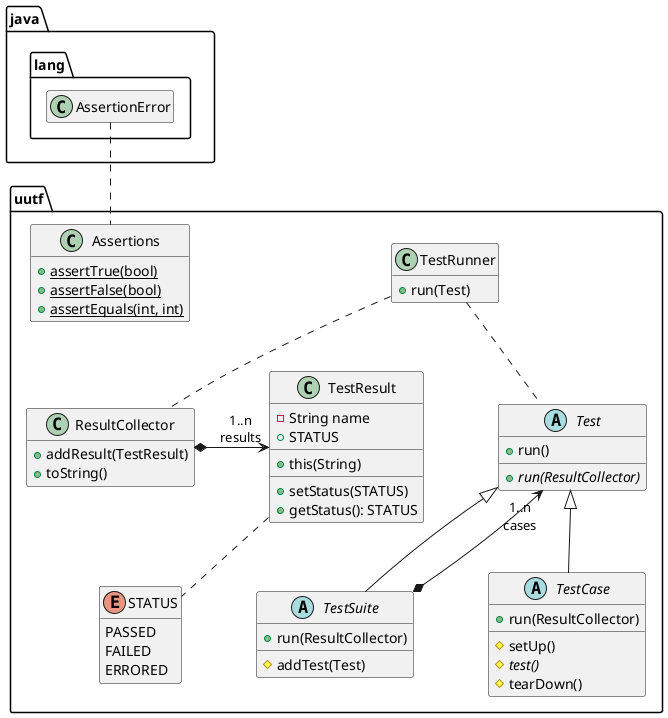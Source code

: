 @startuml

skinparam nodesep 75
skinparam ranksep 50
hide empty members

package uutf {

  class Assertions {
    + {static} assertTrue(bool)
    + {static} assertFalse(bool)
    + {static} assertEquals(int, int)
  }

  abstract class Test {
    + run()
    __
    + {abstract} run(ResultCollector)
  }

  abstract class TestCase {
    + run(ResultCollector)
    __
    # setUp()
    # {abstract} test()
    # tearDown()
  }

  abstract class TestSuite {
    + run(ResultCollector)
    __
    # addTest(Test)
  }

  TestSuite *--> "1..n\ncases" Test

  class TestRunner {
    + run(Test)
  }

  TestRunner .. Test

  Test <|-- TestCase
  Test <|-- TestSuite

  class ResultCollector {
    + addResult(TestResult)
    + toString()
  }

  ResultCollector *-> "1..n\nresults" TestResult

  Assertions .[hidden]. ResultCollector

enum STATUS {
  PASSED
  FAILED
  ERRORED
}

class TestResult {
  - String name
  + STATUS
  __
  + this(String)
  __
  + setStatus(STATUS)
  + getStatus(): STATUS
}

TestResult .. STATUS
TestRunner .. ResultCollector

}

package java.lang {
  class AssertionError
}

AssertionError .. Assertions





@enduml
